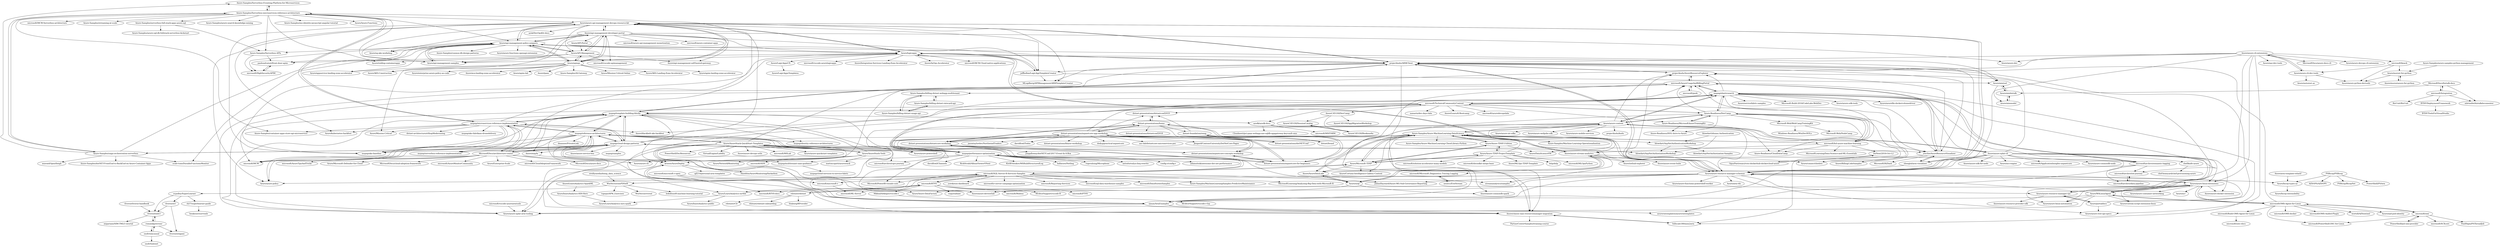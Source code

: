 digraph G {
"Azure-Samples/Serverless-Eventing-Platform-for-Microservices" -> "Azure-Samples/Serverless-microservices-reference-architecture"
"dotnet-presentations/aspnetcore-app-workshop" -> "dotnet-presentations/dotnetcore-workshop"
"dotnet-presentations/aspnetcore-app-workshop" -> "dotnet-presentations/aspnetcore-concepts-workshop"
"dotnet-presentations/aspnetcore-app-workshop" -> "dotnet-presentations/aspnetcore-for-beginners"
"dotnet-presentations/aspnetcore-app-workshop" -> "dotnet-presentations/home"
"dotnet-presentations/aspnetcore-app-workshop" -> "dotnet-presentations/blazor-workshop" ["e"=1]
"dotnet-presentations/aspnetcore-app-workshop" -> "blowdart/AspNetAuthorizationWorkshop" ["e"=1]
"dotnet-presentations/aspnetcore-app-workshop" -> "dotnet-presentations/dotNETConf" ["e"=1]
"dotnet-presentations/aspnetcore-app-workshop" -> "dodyg/practical-aspnetcore" ["e"=1]
"dotnet-presentations/aspnetcore-app-workshop" -> "asc-lab/dotnetcore-microservices-poc" ["e"=1]
"dotnet-presentations/aspnetcore-app-workshop" -> "dotnet-presentations/dotnetconf2019"
"dotnet-presentations/aspnetcore-app-workshop" -> "jbogard/ContosoUniversityDotNetCore-Pages" ["e"=1]
"dotnet-presentations/aspnetcore-app-workshop" -> "blowdart/AspNetAuthenticationWorkshop"
"dotnet-presentations/aspnetcore-app-workshop" -> "jasontaylordev/NorthwindTraders" ["e"=1]
"dotnet-presentations/aspnetcore-app-workshop" -> "microsoft/TechnicalCommunityContent"
"dotnet-presentations/aspnetcore-app-workshop" -> "davidfowl/Todos" ["e"=1]
"Azure/api-management-developer-portal" -> "Azure/azure-api-management-devops-resource-kit"
"Azure/api-management-developer-portal" -> "Azure/api-management-policy-snippets"
"Azure/api-management-developer-portal" -> "Azure/API-Management"
"Azure/api-management-developer-portal" -> "Azure/apiops"
"Azure/api-management-developer-portal" -> "Azure/api-management-samples"
"Azure/api-management-developer-portal" -> "Azure/API-Portal"
"Azure/api-management-developer-portal" -> "Azure/azure-dev" ["e"=1]
"Azure/api-management-developer-portal" -> "Azure/logicapps"
"Azure/api-management-developer-portal" -> "microsoft/azure-api-management-monetization"
"Azure/api-management-developer-portal" -> "microsoft/vscode-apimanagement"
"Azure/api-management-developer-portal" -> "microsoft/azure-container-apps" ["e"=1]
"Azure/api-management-developer-portal" -> "microsoft/HighSecurityAPIM"
"Azure/api-management-developer-portal" -> "projectkudu/ARMClient"
"Azure/api-management-developer-portal" -> "Azure/AKS-Construction" ["e"=1]
"Azure/api-management-developer-portal" -> "Azure/api-management-self-hosted-gateway"
"Azure-Samples/Serverless-microservices-reference-architecture" -> "Azure-Samples/Serverless-Eventing-Platform-for-Microservices"
"Azure-Samples/Serverless-microservices-reference-architecture" -> "Azure-Samples/saga-orchestration-serverless"
"Azure-Samples/Serverless-microservices-reference-architecture" -> "mspnp/microservices-reference-implementation"
"Azure-Samples/Serverless-microservices-reference-architecture" -> "Azure/azure-api-management-devops-resource-kit"
"Azure-Samples/Serverless-microservices-reference-architecture" -> "microsoft/MCW-Serverless-architecture" ["e"=1]
"Azure-Samples/Serverless-microservices-reference-architecture" -> "Azure-Samples/streaming-at-scale" ["e"=1]
"Azure-Samples/Serverless-microservices-reference-architecture" -> "Azure-Samples/container-apps-store-api-microservice" ["e"=1]
"Azure-Samples/Serverless-microservices-reference-architecture" -> "Azure/api-management-policy-snippets"
"Azure-Samples/Serverless-microservices-reference-architecture" -> "Azure-Samples/azure-search-knowledge-mining" ["e"=1]
"Azure-Samples/Serverless-microservices-reference-architecture" -> "Azure-Samples/Serverless-APIs"
"Azure-Samples/Serverless-microservices-reference-architecture" -> "Azure-Samples/serverless-full-stack-apps-azure-sql"
"Azure-Samples/Serverless-microservices-reference-architecture" -> "Azure-Samples/ms-identity-javascript-angular-tutorial"
"Azure-Samples/Serverless-microservices-reference-architecture" -> "Azure/Azure-Functions" ["e"=1]
"Azure-Samples/Serverless-microservices-reference-architecture" -> "Azure/api-management-samples"
"Azure-Samples/Serverless-microservices-reference-architecture" -> "Azure/reddog-containerapps" ["e"=1]
"mspnp/microservices-reference-implementation" -> "mspnp/reference-architectures"
"mspnp/microservices-reference-implementation" -> "mspnp/cloud-design-patterns"
"mspnp/microservices-reference-implementation" -> "mspnp/aks-fabrikam-dronedelivery" ["e"=1]
"mspnp/microservices-reference-implementation" -> "mspnp/aks-baseline" ["e"=1]
"mspnp/microservices-reference-implementation" -> "mspnp/template-building-blocks"
"mspnp/microservices-reference-implementation" -> "Azure-Samples/Serverless-microservices-reference-architecture"
"mspnp/microservices-reference-implementation" -> "MicrosoftDocs/architecture-center"
"mspnp/microservices-reference-implementation" -> "microsoft/MCW" ["e"=1]
"mspnp/microservices-reference-implementation" -> "mspnp/serverless-reference-implementation"
"mspnp/microservices-reference-implementation" -> "Azure/blackbelt-aks-hackfest" ["e"=1]
"mspnp/microservices-reference-implementation" -> "Azure/azure-api-management-devops-resource-kit"
"mspnp/microservices-reference-implementation" -> "Azure/Mission-Critical" ["e"=1]
"mspnp/microservices-reference-implementation" -> "Azure-Samples/container-apps-store-api-microservice" ["e"=1]
"mspnp/microservices-reference-implementation" -> "Azure/kubernetes-hackfest" ["e"=1]
"mspnp/microservices-reference-implementation" -> "dotnet-architecture/eShopModernizing" ["e"=1]
"dotnet-presentations/aspnetcore-for-beginners" -> "dotnet-presentations/aspnetcore-concepts-workshop"
"dotnet-presentations/aspnetcore-for-beginners" -> "dotnet-presentations/dotnetcore-workshop"
"dotnet-presentations/aspnetcore-for-beginners" -> "dotnet-presentations/aspnetcore-app-workshop"
"dotnet-presentations/aspnetcore-for-beginners" -> "dotnet-presentations/home"
"ecpolley/SuperLearner" -> "ck37/superlearner-guide"
"ecpolley/SuperLearner" -> "tlverse/sl3"
"ecpolley/SuperLearner" -> "tlverse/tmle3"
"Azure/azure-cli-extensions" -> "Azure/azure-cli-dev-tools"
"Azure/azure-cli-extensions" -> "Azure/azure-cli" ["e"=1]
"Azure/azure-cli-extensions" -> "Azure/azure-resource-manager-rpc"
"Azure/azure-cli-extensions" -> "Azure/aaz-dev-tools"
"Azure/azure-cli-extensions" -> "Azure/azure-resource-manager-schemas"
"Azure/azure-cli-extensions" -> "MicrosoftDocs/azure-docs-cli" ["e"=1]
"Azure/azure-cli-extensions" -> "Azure/azure-devops-cli-extension" ["e"=1]
"Azure/azure-cli-extensions" -> "microsoft/knack"
"Azure/azure-cli-extensions" -> "Azure/azure-rest-api-specs" ["e"=1]
"Azure/azure-cli-extensions" -> "Azure/azure-linux-extensions"
"Azure/azure-cli-extensions" -> "projectkudu/ARMClient"
"Azure/azure-cli-extensions" -> "Azure/azure-dev" ["e"=1]
"oreillymedia/doing_data_science" -> "WinVector/zmPDSwR"
"blowdart/AspNetAuthenticationWorkshop" -> "blowdart/AspNetAuthorizationWorkshop" ["e"=1]
"blowdart/AspNetAuthenticationWorkshop" -> "blowdart/AspNetAuthorization-Samples"
"microsoft/HighSecurityAPIM" -> "paolosalvatori/front-door-apim"
"dotnet-presentations/dotnetconf2019" -> "dotnet-presentations/home"
"Azure/azure-api-management-devops-resource-kit" -> "Azure/apiops"
"Azure/azure-api-management-devops-resource-kit" -> "Azure/api-management-policy-snippets"
"Azure/azure-api-management-devops-resource-kit" -> "Azure/api-management-developer-portal"
"Azure/azure-api-management-devops-resource-kit" -> "Azure/logicapps"
"Azure/azure-api-management-devops-resource-kit" -> "mspnp/aks-baseline" ["e"=1]
"Azure/azure-api-management-devops-resource-kit" -> "Azure/api-management-samples"
"Azure/azure-api-management-devops-resource-kit" -> "Azure/azure-resource-manager-schemas"
"Azure/azure-api-management-devops-resource-kit" -> "Azure/API-Management"
"Azure/azure-api-management-devops-resource-kit" -> "azsk/DevOpsKit-docs" ["e"=1]
"Azure/azure-api-management-devops-resource-kit" -> "Azure/sg-aks-workshop" ["e"=1]
"Azure/azure-api-management-devops-resource-kit" -> "projectkudu/ARMClient"
"Azure/azure-api-management-devops-resource-kit" -> "MLogdberg/APIManagementARMTemplateCreator"
"Azure/azure-api-management-devops-resource-kit" -> "jeffhollan/LogicAppTemplateCreator"
"Azure/azure-api-management-devops-resource-kit" -> "Azure/kubernetes-hackfest" ["e"=1]
"Azure/azure-api-management-devops-resource-kit" -> "Azure/azure-policy" ["e"=1]
"dotnet-presentations/home" -> "dotnet-presentations/dotnetcore-workshop"
"dotnet-presentations/home" -> "dotnet-presentations/aspnetcore-concepts-workshop"
"dotnet-presentations/home" -> "dotnet-presentations/aspnetcore-app-workshop"
"dotnet-presentations/home" -> "dotnet-presentations/dotnetconf2019"
"dotnet-presentations/home" -> "dotnet-presentations/dotnetconf2018"
"dotnet-presentations/home" -> "dotnet-presentations/aspnetcore-for-beginners"
"dotnet-presentations/home" -> "dotnet-foundation/swag"
"Azure/azure-cli-dev-tools" -> "Azure/azure-python-devtools"
"Azure/azure-cli-dev-tools" -> "Azure/autorest.az"
"Azure/azure-cli-dev-tools" -> "Azure/azure-cli-extensions"
"Azure/azure-linux-extensions" -> "Azure/WALinuxAgent"
"Azure/azure-linux-extensions" -> "Azure/custom-script-extension-linux"
"Azure/azure-linux-extensions" -> "Azure/azure-resource-manager-schemas"
"Azure/azure-linux-extensions" -> "microsoft/OMS-Agent-for-Linux"
"Azure/azure-linux-extensions" -> "Azure/azure-container-networking" ["e"=1]
"Azure/azure-linux-extensions" -> "Azure/azure-linux-automation"
"Azure/azure-linux-extensions" -> "Azure/acr" ["e"=1]
"Azure/azure-linux-extensions" -> "Azure/azure-resource-manager-rpc"
"Azure/azure-linux-extensions" -> "Azure/azure-docker-extension"
"Azure/azure-linux-extensions" -> "Azure/azure-devtestlab" ["e"=1]
"MikhailArkhipov/vscode-r" -> "REditorSupport/vscode-r-lsp"
"microsoft/vscode-azurearmtools" -> "Azure/azure-xplat-arm-tooling"
"tlverse/tmle3" -> "migariane/SIM-TMLE-tutorial"
"tlverse/tmle3" -> "romainkp/stremr"
"dotnet-presentations/dotnetcore-workshop" -> "dotnet-presentations/aspnetcore-concepts-workshop"
"dotnet-presentations/dotnetcore-workshop" -> "dotnet-presentations/home"
"dotnet-presentations/dotnetcore-workshop" -> "dotnet-presentations/aspnetcore-app-workshop"
"dotnet-presentations/dotnetcore-workshop" -> "dotnet-presentations/aspnetcore-for-beginners"
"dotnet-presentations/dotnetcore-workshop" -> "jongalloway/dotNETConf-2017-Event-In-A-Box"
"tlverse/tlverse-handbook" -> "tlverse/tmle3"
"dotnet-presentations/aspnetcore-concepts-workshop" -> "dotnet-presentations/dotnetcore-workshop"
"dotnet-presentations/aspnetcore-concepts-workshop" -> "dotnet-presentations/aspnetcore-for-beginners"
"Azure-Readiness/DevCamp" -> "Azure-Readiness/MicrosoftAzureTrainingKit"
"Azure-Readiness/DevCamp" -> "microsoft/TechnicalCommunityContent"
"Azure-Readiness/DevCamp" -> "Azure-Readiness/CloudDataCamp"
"Azure-Readiness/DevCamp" -> "Azure-Readiness/HOL-Intro-to-Azure"
"Azure-Readiness/DevCamp" -> "mspnp/elasticsearch"
"Azure-Readiness/DevCamp" -> "Azure/azure-content"
"Azure-Readiness/DevCamp" -> "ytechie/AzureResourceVisualizer"
"Azure-Readiness/DevCamp" -> "Microsoft-Web/WebCampTrainingKit"
"Azure-Readiness/DevCamp" -> "microsoft/hol-azure-machine-learning"
"Azure-Readiness/DevCamp" -> "Azure/classic-iaas-resourcemanager-migration"
"Azure-Readiness/DevCamp" -> "microsoft/AzureUsageAndBillingPortal"
"Azure-Readiness/DevCamp" -> "Azure/connectthedots" ["e"=1]
"mspnp/performance-optimization" -> "mspnp/elasticsearch"
"mspnp/performance-optimization" -> "microsoftarchive/semantic-logging"
"mspnp/performance-optimization" -> "mspnp/cloud-design-patterns"
"mspnp/performance-optimization" -> "mspnp/reference-architectures"
"mspnp/performance-optimization" -> "mspnp/template-building-blocks"
"mspnp/performance-optimization" -> "hallatore/Netling" ["e"=1]
"mspnp/performance-optimization" -> "rogeralsing/Microphone" ["e"=1]
"mspnp/performance-optimization" -> "mspnp/multitenant-saas-guidance"
"mspnp/performance-optimization" -> "antiufo/roslyn-linq-rewrite" ["e"=1]
"mspnp/performance-optimization" -> "microsoftarchive/cqrs-journey" ["e"=1]
"mspnp/performance-optimization" -> "config-r/config-r" ["e"=1]
"mspnp/performance-optimization" -> "adamsitnik/awesome-dot-net-performance" ["e"=1]
"mspnp/performance-optimization" -> "davidfowl/Channels" ["e"=1]
"mspnp/performance-optimization" -> "RickStrahl/AlbumViewerVNext" ["e"=1]
"mspnp/performance-optimization" -> "KirillOsenkov/MSBuildStructuredLog" ["e"=1]
"Azure/API-Management" -> "microsoft/vscode-apimanagement"
"Azure/API-Management" -> "Azure/api-management-policy-snippets"
"Azure/API-Management" -> "paolosalvatori/front-door-apim"
"Azure/API-Management" -> "Azure/api-management-self-hosted-gateway"
"Azure/API-Management" -> "Azure/api-management-developer-portal"
"Azure/API-Management" -> "Azure/apiops"
"Azure/API-Management" -> "Azure/api-management-samples"
"Azure-Samples/Azure-MachineLearning-DataScience" -> "Azure/Azure-TDSP-Utilities"
"Azure-Samples/Azure-MachineLearning-DataScience" -> "Azure-Samples/Azure-MachineLearning-ClientLibrary-Python"
"Azure-Samples/Azure-MachineLearning-DataScience" -> "Azure/AzureDataLake"
"Azure-Samples/Azure-MachineLearning-DataScience" -> "Azure/Microsoft-TDSP"
"Azure-Samples/Azure-MachineLearning-DataScience" -> "Azure/azure-stream-analytics"
"Azure-Samples/Azure-MachineLearning-DataScience" -> "microsoft/hol-azure-machine-learning"
"Azure-Samples/Azure-MachineLearning-DataScience" -> "Azure/LearnAnalytics-mr4ds"
"Azure-Samples/Azure-MachineLearning-DataScience" -> "Azure/Cortana-Intelligence-Gallery-Content"
"Azure-Samples/Azure-MachineLearning-DataScience" -> "microsoft/SQL-Server-R-Services-Samples"
"Azure-Samples/Azure-MachineLearning-DataScience" -> "Azure-Samples/Machine-Learning-Operationalization" ["e"=1]
"Azure-Samples/Azure-MachineLearning-DataScience" -> "Azure/DataScienceVM"
"Azure-Samples/Azure-MachineLearning-DataScience" -> "Azure/usql"
"Azure-Samples/Azure-MachineLearning-DataScience" -> "Azure/Azure-DataFactory" ["e"=1]
"Azure-Samples/Azure-MachineLearning-DataScience" -> "Azure/azure-content"
"Azure-Samples/Azure-MachineLearning-DataScience" -> "Azure/azure-cosmosdb-spark" ["e"=1]
"Azure-Samples/Serverless-APIs" -> "microsoft/HighSecurityAPIM"
"Azure-Samples/Serverless-APIs" -> "paolosalvatori/front-door-apim"
"projectkudu/ARMClient" -> "projectkudu/AzureResourceExplorer"
"projectkudu/ARMClient" -> "Azure/azure-resource-manager-schemas"
"projectkudu/ARMClient" -> "mspnp/template-building-blocks"
"projectkudu/ARMClient" -> "MLogdberg/APIManagementARMTemplateCreator"
"projectkudu/ARMClient" -> "jeffhollan/LogicAppTemplateCreator"
"projectkudu/ARMClient" -> "Azure/logicapps"
"projectkudu/ARMClient" -> "Azure/azure-xplat-arm-tooling"
"projectkudu/ARMClient" -> "Azure/azure-api-management-devops-resource-kit"
"projectkudu/ARMClient" -> "Azure/azure-resource-manager-rpc"
"projectkudu/ARMClient" -> "ytechie/AzureResourceVisualizer"
"projectkudu/ARMClient" -> "Azure/classic-iaas-resourcemanager-migration"
"rdotnet/rdotnet" -> "rdotnet/rdotnet-onboarding"
"rdotnet/rdotnet" -> "fslaborg/RProvider" ["e"=1]
"rdotnet/rdotnet" -> "rdotnet/rClr"
"rdotnet/rdotnet" -> "microsoft/RTVS"
"paolosalvatori/front-door-apim" -> "microsoft/HighSecurityAPIM"
"Azure/api-management-samples" -> "Azure/api-management-policy-snippets"
"microsoftarchive/semantic-logging" -> "microsoft/Microsoft.Diagnostics.Tracing.Logging"
"microsoftarchive/semantic-logging" -> "mspnp/elasticsearch"
"microsoftarchive/semantic-logging" -> "microsoftarchive/data-pipeline"
"microsoftarchive/semantic-logging" -> "microsoftarchive/iot-journey"
"microsoftarchive/semantic-logging" -> "mspnp/performance-optimization"
"BTDF/DeploymentFramework" -> "BTDF/ToolsForVisualStudio"
"Azure-Samples/azure-samples-python-management" -> "Azure/msrest-for-python"
"Azure/bicep-types-az" -> "Azure/bicep-extensibility"
"dotnet/brand" -> "dotnet-foundation/swag"
"Azure-Samples/saga-orchestration-serverless" -> "Azure-Samples/Serverless-microservices-reference-architecture"
"Azure-Samples/saga-orchestration-serverless" -> "mizrael/OpenSleigh" ["e"=1]
"Azure-Samples/saga-orchestration-serverless" -> "Azure-Samples/Serverless-Eventing-Platform-for-Microservices"
"Azure-Samples/saga-orchestration-serverless" -> "scale-tone/DurableFunctionsMonitor" ["e"=1]
"Azure-Samples/saga-orchestration-serverless" -> "Azure/api-management-policy-snippets"
"Azure-Samples/saga-orchestration-serverless" -> "Azure-Samples/dotNET-FrontEnd-to-BackEnd-on-Azure-Container-Apps" ["e"=1]
"Azure-Samples/saga-orchestration-serverless" -> "mspnp/cloud-design-patterns"
"Azure-Readiness/MicrosoftAzureTrainingKit" -> "Azure-Readiness/DevCamp"
"Azure-Readiness/MicrosoftAzureTrainingKit" -> "Azure-Readiness/CloudDataCamp"
"Azure-Readiness/MicrosoftAzureTrainingKit" -> "Azure-Readiness/HOL-Intro-to-Azure"
"Azure/aimtool" -> "Azure/aimbiztalk"
"Azure/aimtool" -> "Azure/aimmodel"
"neuecc/EtwStream" -> "microsoft/Microsoft.Diagnostics.Tracing.Logging"
"Azure/aimmodel" -> "Azure/aimbiztalk"
"microsoftarchive/data-pipeline" -> "microsoftarchive/iot-journey"
"Azure/aimbiztalk" -> "Azure/aimmodel"
"Azure/aimbiztalk" -> "Azure/aimtool"
"Azure/arm-template-whatif" -> "Azure/bicep-types-az"
"Azure/LogicAppsUX" -> "Azure/LogicAppsTemplates"
"microsoft/RTVS" -> "MikhailArkhipov/vscode-r"
"microsoft/RTVS" -> "microsoft/RTVS-docs"
"microsoft/RTVS" -> "microsoft/SQL-Server-R-Services-Samples"
"microsoft/RTVS" -> "REditorSupport/vscode-R" ["e"=1]
"microsoft/RTVS" -> "microsoft/PTVS" ["e"=1]
"microsoft/RTVS" -> "rdotnet/rdotnet"
"microsoft/RTVS" -> "Azure/LearnAnalytics-mr4ds"
"microsoft/RTVS" -> "vnijs/radiant" ["e"=1]
"microsoft/RTVS" -> "microsoft/Mobius" ["e"=1]
"Azure/azure-stream-analytics" -> "Azure-Samples/Azure-MachineLearning-DataScience"
"Azure/azure-stream-analytics" -> "Azure/azure-event-hubs" ["e"=1]
"Azure/azure-stream-analytics" -> "streamanalytics/samples"
"Azure/azure-stream-analytics" -> "Azure/usql"
"Azure/azure-stream-analytics" -> "Azure/AzureDataLake"
"Azure/azure-stream-analytics" -> "Azure/connectthedots" ["e"=1]
"Azure/azure-stream-analytics" -> "Azure/iothub-explorer" ["e"=1]
"Azure/azure-resource-manager-schemas" -> "Azure/arm-ttk" ["e"=1]
"Azure/azure-resource-manager-schemas" -> "projectkudu/ARMClient"
"Azure/azure-resource-manager-schemas" -> "Azure/azure-rest-api-specs" ["e"=1]
"Azure/azure-resource-manager-schemas" -> "Azure/azure-devtestlab" ["e"=1]
"Azure/azure-resource-manager-schemas" -> "Azure/azure-xplat-arm-tooling"
"Azure/azure-resource-manager-schemas" -> "rjmax/ArmExamples"
"Azure/azure-resource-manager-schemas" -> "Azure/azure-policy" ["e"=1]
"Azure/azure-resource-manager-schemas" -> "Azure/logicapps"
"Azure/azure-resource-manager-schemas" -> "Azure/azure-resource-manager-rpc"
"Azure/azure-resource-manager-schemas" -> "Azure/azure-api-management-devops-resource-kit"
"Azure/azure-resource-manager-schemas" -> "JulianHayward/Azure-MG-Sub-Governance-Reporting" ["e"=1]
"Azure/azure-resource-manager-schemas" -> "Azure/azure-functions-powershell-worker" ["e"=1]
"Azure/azure-resource-manager-schemas" -> "Azure/bicep-types-az"
"Azure/azure-resource-manager-schemas" -> "projectkudu/AzureResourceExplorer"
"Azure/azure-resource-manager-schemas" -> "Azure/azure-linux-extensions"
"Azure-Samples/serverless-full-stack-apps-azure-sql" -> "Azure-Samples/azure-sql-db-fullstack-serverless-kickstart"
"Azure-Samples/serverless-full-stack-apps-azure-sql" -> "Azure-Samples/Serverless-APIs"
"projectkudu/AzureResourceExplorer" -> "projectkudu/ARMClient"
"projectkudu/AzureResourceExplorer" -> "microsoft/AzureUsageAndBillingPortal"
"mspnp/elasticsearch" -> "mspnp/performance-optimization"
"mspnp/elasticsearch" -> "microsoftarchive/iot-journey"
"mspnp/elasticsearch" -> "microsoftarchive/semantic-logging"
"mspnp/elasticsearch" -> "microsoft/AzureUsageAndBillingPortal"
"mspnp/elasticsearch" -> "Azure-Readiness/DevCamp"
"mspnp/elasticsearch" -> "Azure/servicefabric-samples"
"mspnp/elasticsearch" -> "Azure/azure-content"
"mspnp/elasticsearch" -> "ytechie/AzureResourceVisualizer"
"mspnp/elasticsearch" -> "microsoft/TechnicalCommunityContent"
"mspnp/elasticsearch" -> "Microsoft-Build-2016/CodeLabs-WebDev" ["e"=1]
"mspnp/elasticsearch" -> "Azure/connectthedots" ["e"=1]
"mspnp/elasticsearch" -> "Azure/azure-sdk-tools" ["e"=1]
"mspnp/elasticsearch" -> "azurermtemplates/azurermtemplates"
"mspnp/elasticsearch" -> "Azure/azurefile-dockervolumedriver" ["e"=1]
"mspnp/elasticsearch" -> "projectkudu/AzureResourceExplorer"
"fullscale180/asm2arm" -> "Azure/classic-iaas-resourcemanager-migration"
"dotnet-foundation/swag" -> "dotnet/brand"
"dotnet-foundation/swag" -> "dotnet-presentations/dotnetconf2019"
"dotnet-foundation/swag" -> "dotnet-presentations/dotNETConf" ["e"=1]
"PSBicep/PSBicep" -> "AZDOPS/AZDOPS"
"PSBicep/PSBicep" -> "PSBicep/BicepNet"
"PSBicep/PSBicep" -> "PowerShell/PSArm"
"PSBicep/PSBicep" -> "Azure/bicep-types-az"
"ytechie/AzureResourceVisualizer" -> "shenglol/arm-visualizer"
"ytechie/AzureResourceVisualizer" -> "microsoft/AzureUsageAndBillingPortal"
"ytechie/AzureResourceVisualizer" -> "Azure/BillingCodeSamples"
"ytechie/AzureResourceVisualizer" -> "MicrosoftDX/Dash"
"ytechie/AzureResourceVisualizer" -> "projectkudu/AzureResourceExplorer"
"Azure/AzureDataLake" -> "Azure/usql"
"Azure/AzureDataLake" -> "streamanalytics/samples"
"Azure/AzureDataLake" -> "Azure-Samples/Azure-MachineLearning-DataScience"
"microsoftarchive/iot-journey" -> "microsoftarchive/data-pipeline"
"rjmax/ArmExamples" -> "krnese/AzureDeploy"
"rjmax/ArmExamples" -> "Azure/azure-xplat-arm-tooling"
"rjmax/ArmExamples" -> "azurermtemplates/azurermtemplates"
"rjmax/ArmExamples" -> "Azure/classic-iaas-resourcemanager-migration"
"Microsoft-Web/WebCampTrainingKit" -> "Microsoft-Web/NodeCamp"
"Microsoft-Web/WebCampTrainingKit" -> "Windows-Readiness/WinDevHOLs" ["e"=1]
"osofr/simcausal" -> "romainkp/stremr"
"osofr/simcausal" -> "osofr/tmlenet"
"microsoft/Microsoft.Diagnostics.Tracing.Logging" -> "neuecc/EtwStream"
"Azure/API-Portal" -> "Azure/API-Management"
"Azure-Samples/billing-dotnet-webapp-multitenant" -> "Azure-Samples/billing-dotnet-ratecard-api"
"Azure-Samples/billing-dotnet-webapp-multitenant" -> "Azure-Samples/billing-dotnet-usage-api"
"Azure/azure-content" -> "mspnp/elasticsearch"
"Azure/azure-content" -> "Azure-Readiness/DevCamp"
"Azure/azure-content" -> "Azure/azure-resource-manager-schemas"
"Azure/azure-content" -> "projectkudu/kudu" ["e"=1]
"Azure/azure-content" -> "ytechie/AzureResourceVisualizer"
"Azure/azure-content" -> "Azure/azure-xplat-cli"
"Azure/azure-content" -> "Azure-Samples/Azure-MachineLearning-DataScience"
"Azure/azure-content" -> "Azure/azure-iot-sdks" ["e"=1]
"Azure/azure-content" -> "Azure/azure-webjobs-sdk" ["e"=1]
"Azure/azure-content" -> "Microsoft/PowerBI-visuals-core" ["e"=1]
"Azure/azure-content" -> "Azure/azure-powershell" ["e"=1]
"Azure/azure-content" -> "rjmax/ArmExamples"
"Azure/azure-content" -> "Azure/azure-stream-analytics"
"Azure/azure-content" -> "Azure/azure-mobile-services" ["e"=1]
"Azure/azure-content" -> "projectkudu/AzureResourceExplorer"
"Azure/AzureStack-QuickStart-Templates" -> "Azure/AzureStack-Tools"
"Azure/AzureStack-QuickStart-Templates" -> "mspnp/reference-architectures"
"Azure/AzureStack-QuickStart-Templates" -> "Azure/azure-devtestlab" ["e"=1]
"Azure/AzureStack-QuickStart-Templates" -> "PowerShell/DscResources" ["e"=1]
"Azure/AzureStack-QuickStart-Templates" -> "Azure/azure-resource-manager-schemas"
"Azure/AzureStack-QuickStart-Templates" -> "Azure/classic-iaas-resourcemanager-migration"
"Azure/AzureStack-QuickStart-Templates" -> "ytechie/AzureResourceVisualizer"
"Azure/AzureStack-QuickStart-Templates" -> "VirtualEngine/Lability" ["e"=1]
"Azure/AzureStack-QuickStart-Templates" -> "microsoft/AzureUsageAndBillingPortal"
"Azure/AzureStack-QuickStart-Templates" -> "Azure/azure-powershell" ["e"=1]
"Azure/AzureStack-QuickStart-Templates" -> "Azure/azure-devops-utils" ["e"=1]
"Azure/AzureStack-QuickStart-Templates" -> "rjmax/ArmExamples"
"Azure/AzureStack-QuickStart-Templates" -> "microsoft/MSLab" ["e"=1]
"Azure/AzureStack-QuickStart-Templates" -> "Azure/azure-quickstart-templates" ["e"=1]
"Azure/AzureStack-QuickStart-Templates" -> "Azure/NetworkMonitoring"
"mspnp/multitenant-saas-guidance" -> "mspnp/cloud-services-to-service-fabric"
"Azure/apiops" -> "Azure/azure-api-management-devops-resource-kit"
"Azure/apiops" -> "Azure/apim-landing-zone-accelerator" ["e"=1]
"Azure/apiops" -> "Azure/api-management-policy-snippets"
"Azure/apiops" -> "Azure/API-Management"
"Azure/apiops" -> "Azure/appservice-landing-zone-accelerator" ["e"=1]
"Azure/apiops" -> "Azure/enterprise-azure-policy-as-code" ["e"=1]
"Azure/apiops" -> "Azure/api-management-developer-portal"
"Azure/apiops" -> "Azure/aca-landing-zone-accelerator" ["e"=1]
"Azure/apiops" -> "Azure/apim-lab"
"Azure/apiops" -> "Azure/AKS-Construction" ["e"=1]
"Azure/apiops" -> "Azure/ipam" ["e"=1]
"Azure/apiops" -> "Azure-Samples/AI-Gateway" ["e"=1]
"Azure/apiops" -> "Azure/Mission-Critical" ["e"=1]
"Azure/apiops" -> "Azure/Mission-Critical-Online" ["e"=1]
"Azure/apiops" -> "Azure/AKS-Landing-Zone-Accelerator" ["e"=1]
"microsoft/omi" -> "PowerShell/psl-omi-provider"
"microsoft/omi" -> "microsoft/SCXcore"
"microsoft/omi" -> "microsoft/PowerShell-DSC-for-Linux" ["e"=1]
"microsoft/omi" -> "PaulHigin/PSThreadJob" ["e"=1]
"microsoft/omi" -> "microsoft/OMS-Agent-for-Linux"
"microsoft/OMS-Agent-for-Linux" -> "microsoft/Build-OMS-Agent-for-Linux"
"microsoft/OMS-Agent-for-Linux" -> "Azure/azure-linux-extensions"
"microsoft/OMS-Agent-for-Linux" -> "microsoft/OMS-docker" ["e"=1]
"microsoft/OMS-Agent-for-Linux" -> "microsoft/omi"
"microsoft/OMS-Agent-for-Linux" -> "Azure/WALinuxAgent"
"microsoft/OMS-Agent-for-Linux" -> "microsoft/OMS-Auditd-Plugin"
"microsoft/OMS-Agent-for-Linux" -> "microsoft/PowerShell-DSC-for-Linux" ["e"=1]
"microsoft/OMS-Agent-for-Linux" -> "projectkudu/ARMClient"
"microsoft/OMS-Agent-for-Linux" -> "wortell/AZSentinel" ["e"=1]
"microsoft/OMS-Agent-for-Linux" -> "Azure/aad-pod-identity" ["e"=1]
"PowerShell/psl-omi-provider" -> "microsoft/omi"
"krnese/AzureDeploy" -> "rkuehfus/AzureMonitoringHackathon" ["e"=1]
"krnese/AzureDeploy" -> "rjmax/ArmExamples"
"krnese/AzureDeploy" -> "ajf214/personal-arm-templates" ["e"=1]
"Azure/WALinuxAgent" -> "Azure/azure-linux-extensions"
"Azure/WALinuxAgent" -> "microsoft/OMS-Agent-for-Linux"
"Azure/WALinuxAgent" -> "Azure/custom-script-extension-linux"
"Azure/WALinuxAgent" -> "rjmax/ArmExamples"
"Azure/WALinuxAgent" -> "Azure/azure-resource-manager-schemas"
"Azure/WALinuxAgent" -> "Azure/azure-xplat-arm-tooling"
"Azure/WALinuxAgent" -> "Azure/azure-linux-automation"
"Azure/usql" -> "Azure/AzureDataLake"
"Azure/usql" -> "Azure/azure-stream-analytics"
"Azure/usql" -> "Azure/Azure-DataFactory" ["e"=1]
"Azure/usql" -> "Azure/azure-cosmosdb-spark" ["e"=1]
"Azure-Samples/billing-dotnet-ratecard-api" -> "Azure-Samples/billing-dotnet-webapp-multitenant"
"Azure-Samples/billing-dotnet-ratecard-api" -> "Azure-Samples/billing-dotnet-usage-api"
"chef/knife-azure" -> "chef-boneyard/chef-provisioning-azure"
"OguzPastirmaci/vsts-dockerhub-dockercloud-azure" -> "DxNext/2016-Oct-L2"
"microsoft/Build-OMS-Agent-for-Linux" -> "microsoft/ostc-docs"
"Azure-Samples/billing-dotnet-usage-api" -> "Azure-Samples/billing-dotnet-ratecard-api"
"Azure-Samples/billing-dotnet-usage-api" -> "Azure-Samples/billing-dotnet-webapp-multitenant"
"blowdart/idunno.Authentication" -> "blowdart/AspNetAuthorizationWorkshop" ["e"=1]
"blowdart/idunno.Authentication" -> "blowdart/AspNetAuthenticationWorkshop"
"mspnp/cloud-design-patterns" -> "mspnp/reference-architectures"
"mspnp/cloud-design-patterns" -> "mspnp/microservices-reference-implementation"
"mspnp/cloud-design-patterns" -> "mspnp/template-building-blocks"
"mspnp/cloud-design-patterns" -> "mspnp/performance-optimization"
"mspnp/cloud-design-patterns" -> "mspnp/serverless-reference-implementation"
"mspnp/cloud-design-patterns" -> "mspnp/aks-baseline" ["e"=1]
"mspnp/cloud-design-patterns" -> "Azure/azure-service-bus" ["e"=1]
"mspnp/cloud-design-patterns" -> "MicrosoftDocs/architecture-center"
"mspnp/cloud-design-patterns" -> "mspnp/elasticsearch"
"mspnp/cloud-design-patterns" -> "mspnp/multitenant-saas-guidance"
"mspnp/cloud-design-patterns" -> "Azure-Samples/saga-orchestration-serverless"
"mspnp/cloud-design-patterns" -> "microsoftarchive/cqrs-journey" ["e"=1]
"mspnp/cloud-design-patterns" -> "mspnp/samples"
"mspnp/cloud-design-patterns" -> "Azure-Samples/Serverless-microservices-reference-architecture"
"mspnp/cloud-design-patterns" -> "Azure/migAz"
"microsoft/hol-azure-machine-learning" -> "DxNext/2016-Oct-L2"
"microsoft/hol-azure-machine-learning" -> "Azure-Samples/Azure-MachineLearning-DataScience"
"microsoft/hol-azure-machine-learning" -> "Azure-Readiness/CloudDataCamp"
"microsoft/hol-azure-machine-learning" -> "microsoft/AzureUsageAndBillingPortal"
"microsoft/hol-azure-machine-learning" -> "MicrosoftLearning/Data-Science-and-ML-Essentials" ["e"=1]
"microsoft/hol-azure-machine-learning" -> "Azure-Readiness/DevCamp"
"microsoft/hol-azure-machine-learning" -> "Azure/azure-stream-analytics"
"microsoft/SQL-Server-R-Services-Samples" -> "microsoft/r-server-campaign-optimization"
"microsoft/SQL-Server-R-Services-Samples" -> "microsoft/microsoft-r"
"microsoft/SQL-Server-R-Services-Samples" -> "Azure-Samples/Azure-MachineLearning-DataScience"
"microsoft/SQL-Server-R-Services-Samples" -> "microsoft/Reporting-Services" ["e"=1]
"microsoft/SQL-Server-R-Services-Samples" -> "microsoft/sql-data-warehouse-samples"
"microsoft/SQL-Server-R-Services-Samples" -> "Azure/LearnAnalytics-mr4ds"
"microsoft/SQL-Server-R-Services-Samples" -> "microsoft/DataStoriesSamples"
"microsoft/SQL-Server-R-Services-Samples" -> "Azure-Samples/MachineLearningSamples-PredictiveMaintenance" ["e"=1]
"microsoft/SQL-Server-R-Services-Samples" -> "MicrosoftLearning/Analyzing-Big-Data-with-Microsoft-R" ["e"=1]
"microsoft/SQL-Server-R-Services-Samples" -> "Azure/Microsoft-TDSP"
"microsoft/SQL-Server-R-Services-Samples" -> "microsoft/ML-Server"
"microsoft/SQL-Server-R-Services-Samples" -> "microsoft/RTVS"
"microsoft/SQL-Server-R-Services-Samples" -> "WinVector/zmPDSwR"
"microsoft/SQL-Server-R-Services-Samples" -> "yorek/ssis-dashboard" ["e"=1]
"microsoft/SQL-Server-R-Services-Samples" -> "Microsoft/PowerBI-visuals-core" ["e"=1]
"microsoft/AzureUsageAndBillingPortal" -> "microsoft/peek"
"microsoft/AzureUsageAndBillingPortal" -> "ytechie/AzureResourceVisualizer"
"microsoft/AzureUsageAndBillingPortal" -> "Azure/classic-iaas-resourcemanager-migration"
"microsoft/AzureUsageAndBillingPortal" -> "mspnp/elasticsearch"
"microsoft/AzureUsageAndBillingPortal" -> "fullscale180/asm2arm"
"microsoft/AzureUsageAndBillingPortal" -> "projectkudu/AzureResourceExplorer"
"microsoft/AzureUsageAndBillingPortal" -> "Azure-Samples/billing-dotnet-webapp-multitenant"
"microsoft/AzureUsageAndBillingPortal" -> "Azure/azure-xplat-arm-tooling"
"jeffhollan/LogicAppTemplateCreator" -> "Azure/logicapps"
"jeffhollan/LogicAppTemplateCreator" -> "MLogdberg/APIManagementARMTemplateCreator"
"jeffhollan/LogicAppTemplateCreator" -> "Azure/aimtool"
"romainkp/stremr" -> "osofr/simcausal"
"romainkp/stremr" -> "tlverse/tmle3"
"romainkp/stremr" -> "tlverse/origami"
"Azure/classic-iaas-resourcemanager-migration" -> "fullscale180/asm2arm"
"Azure/classic-iaas-resourcemanager-migration" -> "PartnerCenterSamples/training-course"
"microsoft/TechnicalCommunityContent" -> "Azure-Readiness/DevCamp"
"microsoft/TechnicalCommunityContent" -> "mspnp/elasticsearch"
"microsoft/TechnicalCommunityContent" -> "microsoft/MCW" ["e"=1]
"microsoft/TechnicalCommunityContent" -> "mspnp/template-building-blocks"
"microsoft/TechnicalCommunityContent" -> "microsoft/AzureUsageAndBillingPortal"
"microsoft/TechnicalCommunityContent" -> "AzureCAT-GSI/DevCamp"
"microsoft/TechnicalCommunityContent" -> "krnese/AzureDeploy"
"microsoft/TechnicalCommunityContent" -> "Azure-Readiness/MicrosoftAzureTrainingKit"
"microsoft/TechnicalCommunityContent" -> "dotnet-presentations/dotnetconf2019"
"microsoft/TechnicalCommunityContent" -> "xamarin/dev-days-labs" ["e"=1]
"microsoft/TechnicalCommunityContent" -> "microsoft/hol-azure-machine-learning"
"microsoft/TechnicalCommunityContent" -> "Azure/LearnAI-Bootcamp" ["e"=1]
"microsoft/TechnicalCommunityContent" -> "azsdk/azsdk-docs"
"microsoft/TechnicalCommunityContent" -> "microsoft/azuredevopslabs" ["e"=1]
"microsoft/TechnicalCommunityContent" -> "Azure/blackbelt-aks-hackfest" ["e"=1]
"mspnp/reference-architectures" -> "mspnp/template-building-blocks"
"mspnp/reference-architectures" -> "mspnp/microservices-reference-implementation"
"mspnp/reference-architectures" -> "mspnp/cloud-design-patterns"
"mspnp/reference-architectures" -> "MicrosoftDocs/architecture-center"
"mspnp/reference-architectures" -> "mspnp/aks-baseline" ["e"=1]
"mspnp/reference-architectures" -> "dmauser/PrivateLink" ["e"=1]
"mspnp/reference-architectures" -> "mspnp/serverless-reference-implementation"
"mspnp/reference-architectures" -> "Azure/AzureStack-QuickStart-Templates"
"mspnp/reference-architectures" -> "Azure/azure-policy" ["e"=1]
"mspnp/reference-architectures" -> "Azure/azure-devtestlab" ["e"=1]
"mspnp/reference-architectures" -> "mspnp/identity-reference-architectures"
"mspnp/reference-architectures" -> "krnese/AzureDeploy"
"mspnp/reference-architectures" -> "JulianHayward/Azure-MG-Sub-Governance-Reporting" ["e"=1]
"mspnp/reference-architectures" -> "mspnp/performance-optimization"
"mspnp/reference-architectures" -> "microsoft/MCW" ["e"=1]
"Azure/Azure-TDSP-ProjectTemplate" -> "Azure/Azure-TDSP-Utilities"
"Azure/Azure-TDSP-ProjectTemplate" -> "Azure/Microsoft-TDSP"
"Azure/Azure-TDSP-ProjectTemplate" -> "Azure/MLOps-TDSP-Template"
"Azure/Azure-TDSP-ProjectTemplate" -> "dslp/dslp" ["e"=1]
"Azure/Azure-TDSP-ProjectTemplate" -> "Azure-Samples/Azure-MachineLearning-DataScience"
"Azure/Azure-TDSP-ProjectTemplate" -> "microsoft/MLOpsPython" ["e"=1]
"Azure/Azure-TDSP-ProjectTemplate" -> "microsoft/solution-accelerator-many-models" ["e"=1]
"Azure/Azure-TDSP-ProjectTemplate" -> "microsoft/dstoolkit-mlops-base" ["e"=1]
"Azure/azure-xplat-cli" -> "Azure/azure-sdk-for-node" ["e"=1]
"Azure/azure-xplat-cli" -> "Azure/azure-content"
"Azure/azure-xplat-cli" -> "Azure/azure-linux-extensions"
"Azure/azure-xplat-cli" -> "Azure/acs-engine" ["e"=1]
"Azure/azure-xplat-cli" -> "Azure/azure-resource-manager-schemas"
"Azure/azure-xplat-cli" -> "mspnp/elasticsearch"
"Azure/azure-xplat-cli" -> "chef/knife-azure"
"Azure/azure-xplat-cli" -> "Azure/WALinuxAgent"
"Azure/azure-xplat-cli" -> "shenglol/arm-visualizer"
"Azure/azure-xplat-cli" -> "Azure/azure-linux-automation"
"Azure/azure-xplat-cli" -> "Azure/azure-docker-extension"
"Azure/azure-xplat-cli" -> "rjmax/ArmExamples"
"Azure/azure-xplat-cli" -> "projectkudu/AzureResourceExplorer"
"Azure/azure-xplat-cli" -> "microsoft/ApplicationInsights-aspnetcore" ["e"=1]
"Azure/azure-xplat-cli" -> "Azure/azure-cosmosdb-node" ["e"=1]
"mspnp/template-building-blocks" -> "mspnp/reference-architectures"
"mspnp/template-building-blocks" -> "azsdk/azsdk-docs"
"mspnp/template-building-blocks" -> "krnese/AzureDeploy"
"mspnp/template-building-blocks" -> "mspnp/identity-reference-architectures"
"mspnp/template-building-blocks" -> "projectkudu/ARMClient"
"mspnp/template-building-blocks" -> "microsoft/MCW" ["e"=1]
"mspnp/template-building-blocks" -> "Azure/migAz"
"mspnp/template-building-blocks" -> "Azure/classic-iaas-resourcemanager-migration"
"mspnp/template-building-blocks" -> "Azure/azure-xplat-arm-tooling"
"mspnp/template-building-blocks" -> "rjmax/ArmExamples"
"mspnp/template-building-blocks" -> "mspnp/cloud-design-patterns"
"mspnp/template-building-blocks" -> "mspnp/microservices-reference-implementation"
"Azure/AzureStack-Tools" -> "Azure/AzureStack-QuickStart-Templates"
"Azure/AzureStack-Tools" -> "mattmcspirit/azurestack" ["e"=1]
"Azure/AzureStack-Tools" -> "krnese/AzureDeploy"
"Azure/AzureStack-Tools" -> "Azure/NetworkMonitoring"
"Azure/AzureStack-Tools" -> "microsoft/SDN" ["e"=1]
"Azure/AzureStack-Tools" -> "Azure/azure-xplat-arm-tooling"
"Azure/AzureStack-Tools" -> "mspnp/template-building-blocks"
"Azure/azure-resource-manager-rpc" -> "Azure/azure-resource-provider-sdk"
"Azure/azure-resource-manager-rpc" -> "Azure/portaldocs"
"Azure/Azure-TDSP-Utilities" -> "Azure/Azure-TDSP-ProjectTemplate"
"Azure/Azure-TDSP-Utilities" -> "Azure/Microsoft-TDSP"
"Azure/Azure-TDSP-Utilities" -> "Azure-Samples/Azure-MachineLearning-DataScience"
"Azure/Azure-TDSP-Utilities" -> "Azure/DataScienceVM"
"shenglol/arm-visualizer" -> "ytechie/AzureResourceVisualizer"
"shenglol/arm-visualizer" -> "Azure/azure-resource-manager-schemas"
"shenglol/arm-visualizer" -> "projectkudu/ARMClient"
"Azure/LearnAnalytics-mr4ds" -> "Azure/LearnAnalytics-mrs-spark"
"Azure/LearnAnalytics-mr4ds" -> "Azure/learnAnalytics-public"
"AzureCAT-GSI/SessionCatalog" -> "AzureCAT-GSI/Bookmarks"
"Azure/Microsoft-TDSP" -> "Azure/Azure-TDSP-Utilities"
"Azure/Microsoft-TDSP" -> "Azure/Azure-TDSP-ProjectTemplate"
"Azure/Microsoft-TDSP" -> "Azure-Samples/Azure-MachineLearning-DataScience"
"Azure/Microsoft-TDSP" -> "Azure/AzureDataLake"
"Azure/Microsoft-TDSP" -> "microsoft/SQL-Server-R-Services-Samples"
"Azure/Microsoft-TDSP" -> "Azure/Cortana-Intelligence-Gallery-Content"
"AzureCAT-GSI/Bookmarks" -> "AzureCAT-GSI/SessionCatalog"
"microsoft/microsoft-r-open" -> "microsoft/RTVS-docs"
"microsoft/microsoft-r-open" -> "microsoft/microsoft-r"
"AzureCAT-GSI/DevCamp" -> "AzureCAT-GSI/Bookmarks"
"AzureCAT-GSI/DevCamp" -> "AzureCAT-GSI/AppMigrationWorkshop"
"AzureCAT-GSI/DevCamp" -> "AzureCAT-GSI/SessionCatalog"
"ck37/superlearner-guide" -> "benkeser/survtmle"
"Azure/msrestazure-for-python" -> "Azure/msrest-for-python"
"Azure/portaldocs" -> "Azure/azure-resource-manager-rpc"
"Azure/portaldocs" -> "projectkudu/ARMClient"
"Azure/portaldocs" -> "Azure/azure-resource-manager-schemas"
"Azure/portaldocs" -> "Azure/azure-rest-api-specs" ["e"=1]
"Azure/LearnAnalytics-SparkML" -> "Azure/learnAnalytics-HDI-Hero"
"Azure/msrest-for-python" -> "Azure/msrestazure-for-python"
"Azure/msrest-for-python" -> "Azure/azure-python-devtools"
"DxNext/2016-Oct-L2" -> "OguzPastirmaci/vsts-dockerhub-dockercloud-azure"
"microsoft/microsoft-r" -> "microsoft/ML-Server"
"Azure/migAz" -> "Azure/classic-iaas-resourcemanager-migration"
"microsoft/peek" -> "microsoft/AzureUsageAndBillingPortal"
"WinVector/zmPDSwR" -> "topepo/APM_Exercises" ["e"=1]
"WinVector/zmPDSwR" -> "WinVector/vtreat" ["e"=1]
"WinVector/zmPDSwR" -> "ledell/useR-machine-learning-tutorial" ["e"=1]
"WinVector/zmPDSwR" -> "microsoft/SQL-Server-R-Services-Samples"
"WinVector/zmPDSwR" -> "ecpolley/SuperLearner"
"MicrosoftDocs/architecture-center" -> "mspnp/reference-architectures"
"MicrosoftDocs/architecture-center" -> "mspnp/microservices-reference-implementation"
"MicrosoftDocs/architecture-center" -> "Azure/azure-policy" ["e"=1]
"MicrosoftDocs/architecture-center" -> "mspnp/template-building-blocks"
"MicrosoftDocs/architecture-center" -> "Azure/Enterprise-Scale" ["e"=1]
"MicrosoftDocs/architecture-center" -> "microsoft/CloudAdoptionFramework" ["e"=1]
"MicrosoftDocs/architecture-center" -> "mspnp/cloud-design-patterns"
"MicrosoftDocs/architecture-center" -> "MicrosoftDocs/azure-docs" ["e"=1]
"MicrosoftDocs/architecture-center" -> "microsoft/AzureTipsAndTricks" ["e"=1]
"MicrosoftDocs/architecture-center" -> "microsoft/MCW" ["e"=1]
"MicrosoftDocs/architecture-center" -> "Azure/Microsoft-Defender-for-Cloud" ["e"=1]
"MicrosoftDocs/architecture-center" -> "MicrosoftDocs/cloud-adoption-framework" ["e"=1]
"MicrosoftDocs/architecture-center" -> "Azure/logicapps"
"MicrosoftDocs/architecture-center" -> "Azure/azure-cli" ["e"=1]
"MicrosoftDocs/architecture-center" -> "microsoft/AzureMonitorCommunity" ["e"=1]
"Azure/learnAnalytics-HDI-Hero" -> "Azure/LearnAnalytics-mrs-spark"
"Azure/api-management-policy-snippets" -> "Azure/azure-api-management-devops-resource-kit"
"Azure/api-management-policy-snippets" -> "Azure/api-management-samples"
"Azure/api-management-policy-snippets" -> "Azure/API-Management"
"Azure/api-management-policy-snippets" -> "Azure/apiops"
"Azure/api-management-policy-snippets" -> "Azure/api-management-developer-portal"
"Azure/api-management-policy-snippets" -> "Azure/logicapps"
"Azure/api-management-policy-snippets" -> "jeffhollan/LogicAppTemplateCreator"
"Azure/api-management-policy-snippets" -> "paolosalvatori/front-door-apim"
"Azure/api-management-policy-snippets" -> "Azure/appservice-landing-zone-accelerator" ["e"=1]
"Azure/api-management-policy-snippets" -> "scale-tone/DurableFunctionsMonitor" ["e"=1]
"Azure/api-management-policy-snippets" -> "Azure/azure-functions-openapi-extension" ["e"=1]
"Azure/api-management-policy-snippets" -> "Azure-Samples/Serverless-APIs"
"Azure/api-management-policy-snippets" -> "Azure-Samples/cosmos-db-design-patterns" ["e"=1]
"Azure/api-management-policy-snippets" -> "Azure/aimtool"
"Azure/api-management-policy-snippets" -> "Azure/sg-aks-workshop" ["e"=1]
"Azure/logicapps" -> "jeffhollan/LogicAppTemplateCreator"
"Azure/logicapps" -> "Azure/api-management-policy-snippets"
"Azure/logicapps" -> "Azure/azure-api-management-devops-resource-kit"
"Azure/logicapps" -> "Azure/Integration-Services-Landing-Zone-Accelerator" ["e"=1]
"Azure/logicapps" -> "Azure/AzOps-Accelerator" ["e"=1]
"Azure/logicapps" -> "projectkudu/ARMClient"
"Azure/logicapps" -> "Azure/azure-resource-manager-schemas"
"Azure/logicapps" -> "Azure/LogicAppsUX"
"Azure/logicapps" -> "mspnp/aks-baseline" ["e"=1]
"Azure/logicapps" -> "Azure/api-management-samples"
"Azure/logicapps" -> "Azure/reddog-containerapps" ["e"=1]
"Azure/logicapps" -> "microsoft/MCW-Cloud-native-applications" ["e"=1]
"Azure/logicapps" -> "microsoft/vscode-azurelogicapps"
"Azure/logicapps" -> "Azure/aimtool"
"microsoft/knack" -> "Azure/azure-cli-dev-tools"
"microsoft/knack" -> "Azure/msrest-for-python"
"microsoft/knack" -> "Azure/azure-python-devtools"
"azsdk/azsdk-docs" -> "fullscale180/asm2arm"
"azsdk/azsdk-docs" -> "Cloudneeti/pci-paas-webapp-ase-sqldb-appgateway-keyvault-oms"
"azsdk/azsdk-docs" -> "microsoft/MSITARM"
"tlverse/sl3" -> "tlverse/tmle3"
"tlverse/sl3" -> "tlverse/origami"
"microsoft/Integration" -> "MicrosoftDocs/biztalk-docs"
"microsoft/Integration" -> "BizUnit/BizUnit"
"microsoft/Integration" -> "mbrimble/biztalkdocumenter"
"microsoft/Integration" -> "BTDF/DeploymentFramework"
"MicrosoftDocs/biztalk-docs" -> "microsoft/Integration"
"MicrosoftDocs/biztalk-docs" -> "mbrimble/biztalkdocumenter"
"MicrosoftDocs/biztalk-docs" -> "Azure/aimbiztalk"
"Azure-Samples/Serverless-Eventing-Platform-for-Microservices" ["l"="-44.818,7.082"]
"Azure-Samples/Serverless-microservices-reference-architecture" ["l"="-44.822,7.114"]
"dotnet-presentations/aspnetcore-app-workshop" ["l"="-45.145,7.026"]
"dotnet-presentations/dotnetcore-workshop" ["l"="-45.18,6.999"]
"dotnet-presentations/aspnetcore-concepts-workshop" ["l"="-45.163,7.009"]
"dotnet-presentations/aspnetcore-for-beginners" ["l"="-45.176,7.021"]
"dotnet-presentations/home" ["l"="-45.152,6.992"]
"dotnet-presentations/blazor-workshop" ["l"="-36.628,-1.04"]
"blowdart/AspNetAuthorizationWorkshop" ["l"="-34.145,-1.34"]
"dotnet-presentations/dotNETConf" ["l"="-36.522,-1.068"]
"dodyg/practical-aspnetcore" ["l"="-34.151,-1.112"]
"asc-lab/dotnetcore-microservices-poc" ["l"="-33.994,-1.017"]
"dotnet-presentations/dotnetconf2019" ["l"="-45.108,7.003"]
"jbogard/ContosoUniversityDotNetCore-Pages" ["l"="-34.134,-1.078"]
"blowdart/AspNetAuthenticationWorkshop" ["l"="-45.234,7.031"]
"jasontaylordev/NorthwindTraders" ["l"="-34.107,-1.122"]
"microsoft/TechnicalCommunityContent" ["l"="-44.995,7.076"]
"davidfowl/Todos" ["l"="-32.211,-0.351"]
"Azure/api-management-developer-portal" ["l"="-44.754,7.169"]
"Azure/azure-api-management-devops-resource-kit" ["l"="-44.795,7.168"]
"Azure/api-management-policy-snippets" ["l"="-44.782,7.138"]
"Azure/API-Management" ["l"="-44.738,7.154"]
"Azure/apiops" ["l"="-44.751,7.14"]
"Azure/api-management-samples" ["l"="-44.774,7.155"]
"Azure/API-Portal" ["l"="-44.694,7.169"]
"Azure/azure-dev" ["l"="-45.161,6.272"]
"Azure/logicapps" ["l"="-44.816,7.176"]
"microsoft/azure-api-management-monetization" ["l"="-44.714,7.2"]
"microsoft/vscode-apimanagement" ["l"="-44.711,7.152"]
"microsoft/azure-container-apps" ["l"="-46.084,6.908"]
"microsoft/HighSecurityAPIM" ["l"="-44.73,7.124"]
"projectkudu/ARMClient" ["l"="-44.846,7.185"]
"Azure/AKS-Construction" ["l"="-46.025,6.994"]
"Azure/api-management-self-hosted-gateway" ["l"="-44.72,7.178"]
"Azure-Samples/saga-orchestration-serverless" ["l"="-44.853,7.112"]
"mspnp/microservices-reference-implementation" ["l"="-44.901,7.155"]
"microsoft/MCW-Serverless-architecture" ["l"="-46.014,6.82"]
"Azure-Samples/streaming-at-scale" ["l"="-1.536,17.508"]
"Azure-Samples/container-apps-store-api-microservice" ["l"="-33.469,-0.651"]
"Azure-Samples/azure-search-knowledge-mining" ["l"="-45.044,7.737"]
"Azure-Samples/Serverless-APIs" ["l"="-44.764,7.102"]
"Azure-Samples/serverless-full-stack-apps-azure-sql" ["l"="-44.759,7.074"]
"Azure-Samples/ms-identity-javascript-angular-tutorial" ["l"="-44.789,7.057"]
"Azure/Azure-Functions" ["l"="-45.079,6.111"]
"Azure/reddog-containerapps" ["l"="-46.02,6.886"]
"mspnp/reference-architectures" ["l"="-44.955,7.176"]
"mspnp/cloud-design-patterns" ["l"="-44.938,7.147"]
"mspnp/aks-fabrikam-dronedelivery" ["l"="-46.045,6.876"]
"mspnp/aks-baseline" ["l"="-46.084,6.941"]
"mspnp/template-building-blocks" ["l"="-44.932,7.166"]
"MicrosoftDocs/architecture-center" ["l"="-44.939,7.202"]
"microsoft/MCW" ["l"="-46.01,6.923"]
"mspnp/serverless-reference-implementation" ["l"="-44.979,7.169"]
"Azure/blackbelt-aks-hackfest" ["l"="-46.113,6.849"]
"Azure/Mission-Critical" ["l"="-45.986,7.051"]
"Azure/kubernetes-hackfest" ["l"="-46.085,6.865"]
"dotnet-architecture/eShopModernizing" ["l"="-33.99,-1.15"]
"ecpolley/SuperLearner" ["l"="-44.914,6.657"]
"ck37/superlearner-guide" ["l"="-44.944,6.643"]
"tlverse/sl3" ["l"="-44.904,6.619"]
"tlverse/tmle3" ["l"="-44.921,6.602"]
"Azure/azure-cli-extensions" ["l"="-44.781,7.266"]
"Azure/azure-cli-dev-tools" ["l"="-44.735,7.292"]
"Azure/azure-cli" ["l"="-46.136,7.19"]
"Azure/azure-resource-manager-rpc" ["l"="-44.815,7.245"]
"Azure/aaz-dev-tools" ["l"="-44.765,7.293"]
"Azure/azure-resource-manager-schemas" ["l"="-44.842,7.207"]
"MicrosoftDocs/azure-docs-cli" ["l"="-46.037,7.292"]
"Azure/azure-devops-cli-extension" ["l"="-45.763,7.115"]
"microsoft/knack" ["l"="-44.721,7.318"]
"Azure/azure-rest-api-specs" ["l"="-46.173,7.163"]
"Azure/azure-linux-extensions" ["l"="-44.844,7.255"]
"oreillymedia/doing_data_science" ["l"="-44.932,6.718"]
"WinVector/zmPDSwR" ["l"="-44.898,6.751"]
"blowdart/AspNetAuthorization-Samples" ["l"="-45.261,7.052"]
"paolosalvatori/front-door-apim" ["l"="-44.744,7.116"]
"azsk/DevOpsKit-docs" ["l"="-45.885,7.055"]
"Azure/sg-aks-workshop" ["l"="-46.094,6.845"]
"MLogdberg/APIManagementARMTemplateCreator" ["l"="-44.805,7.193"]
"jeffhollan/LogicAppTemplateCreator" ["l"="-44.818,7.155"]
"Azure/azure-policy" ["l"="-46.006,7.15"]
"dotnet-presentations/dotnetconf2018" ["l"="-45.187,6.961"]
"dotnet-foundation/swag" ["l"="-45.142,6.948"]
"Azure/azure-python-devtools" ["l"="-44.701,7.318"]
"Azure/autorest.az" ["l"="-44.706,7.289"]
"Azure/WALinuxAgent" ["l"="-44.873,7.251"]
"Azure/custom-script-extension-linux" ["l"="-44.842,7.287"]
"microsoft/OMS-Agent-for-Linux" ["l"="-44.869,7.297"]
"Azure/azure-container-networking" ["l"="-46.213,6.9"]
"Azure/azure-linux-automation" ["l"="-44.871,7.228"]
"Azure/acr" ["l"="-46.22,6.856"]
"Azure/azure-docker-extension" ["l"="-44.852,7.231"]
"Azure/azure-devtestlab" ["l"="-45.843,7.129"]
"MikhailArkhipov/vscode-r" ["l"="-44.819,6.725"]
"REditorSupport/vscode-r-lsp" ["l"="-44.812,6.689"]
"microsoft/vscode-azurearmtools" ["l"="-44.931,7.272"]
"Azure/azure-xplat-arm-tooling" ["l"="-44.895,7.207"]
"migariane/SIM-TMLE-tutorial" ["l"="-44.93,6.581"]
"romainkp/stremr" ["l"="-44.91,6.575"]
"jongalloway/dotNETConf-2017-Event-In-A-Box" ["l"="-45.207,6.991"]
"tlverse/tlverse-handbook" ["l"="-44.949,6.587"]
"Azure-Readiness/DevCamp" ["l"="-44.942,7.057"]
"Azure-Readiness/MicrosoftAzureTrainingKit" ["l"="-44.966,7.038"]
"Azure-Readiness/CloudDataCamp" ["l"="-44.942,7.026"]
"Azure-Readiness/HOL-Intro-to-Azure" ["l"="-44.961,7.019"]
"mspnp/elasticsearch" ["l"="-44.954,7.095"]
"Azure/azure-content" ["l"="-44.894,7.072"]
"ytechie/AzureResourceVisualizer" ["l"="-44.891,7.113"]
"Microsoft-Web/WebCampTrainingKit" ["l"="-44.988,6.992"]
"microsoft/hol-azure-machine-learning" ["l"="-44.922,7.009"]
"Azure/classic-iaas-resourcemanager-migration" ["l"="-44.921,7.133"]
"microsoft/AzureUsageAndBillingPortal" ["l"="-44.927,7.112"]
"Azure/connectthedots" ["l"="-18.078,-41.814"]
"mspnp/performance-optimization" ["l"="-44.985,7.133"]
"microsoftarchive/semantic-logging" ["l"="-45.015,7.095"]
"hallatore/Netling" ["l"="-34.357,-1.143"]
"rogeralsing/Microphone" ["l"="-34.274,-1.218"]
"mspnp/multitenant-saas-guidance" ["l"="-45.022,7.165"]
"antiufo/roslyn-linq-rewrite" ["l"="-32.18,-0.599"]
"microsoftarchive/cqrs-journey" ["l"="-34.269,-2.969"]
"config-r/config-r" ["l"="-32.286,-0.735"]
"adamsitnik/awesome-dot-net-performance" ["l"="-34.496,-1.118"]
"davidfowl/Channels" ["l"="-32.14,-0.484"]
"RickStrahl/AlbumViewerVNext" ["l"="-34.001,-1.312"]
"KirillOsenkov/MSBuildStructuredLog" ["l"="-32.317,-0.591"]
"Azure-Samples/Azure-MachineLearning-DataScience" ["l"="-44.88,6.931"]
"Azure/Azure-TDSP-Utilities" ["l"="-44.853,6.906"]
"Azure-Samples/Azure-MachineLearning-ClientLibrary-Python" ["l"="-44.918,6.912"]
"Azure/AzureDataLake" ["l"="-44.861,6.941"]
"Azure/Microsoft-TDSP" ["l"="-44.869,6.884"]
"Azure/azure-stream-analytics" ["l"="-44.883,6.978"]
"Azure/LearnAnalytics-mr4ds" ["l"="-44.846,6.834"]
"Azure/Cortana-Intelligence-Gallery-Content" ["l"="-44.897,6.893"]
"microsoft/SQL-Server-R-Services-Samples" ["l"="-44.867,6.827"]
"Azure-Samples/Machine-Learning-Operationalization" ["l"="-45.285,5.846"]
"Azure/DataScienceVM" ["l"="-44.827,6.926"]
"Azure/usql" ["l"="-44.854,6.964"]
"Azure/Azure-DataFactory" ["l"="-45.186,7.644"]
"Azure/azure-cosmosdb-spark" ["l"="-1.551,17.488"]
"projectkudu/AzureResourceExplorer" ["l"="-44.881,7.137"]
"rdotnet/rdotnet" ["l"="-44.784,6.741"]
"rdotnet/rdotnet-onboarding" ["l"="-44.769,6.71"]
"fslaborg/RProvider" ["l"="-36.069,-3.281"]
"rdotnet/rClr" ["l"="-44.749,6.727"]
"microsoft/RTVS" ["l"="-44.82,6.777"]
"microsoft/Microsoft.Diagnostics.Tracing.Logging" ["l"="-45.076,7.074"]
"microsoftarchive/data-pipeline" ["l"="-45.041,7.064"]
"microsoftarchive/iot-journey" ["l"="-45.019,7.065"]
"BTDF/DeploymentFramework" ["l"="-45.132,7.128"]
"BTDF/ToolsForVisualStudio" ["l"="-45.156,7.138"]
"Azure-Samples/azure-samples-python-management" ["l"="-44.649,7.372"]
"Azure/msrest-for-python" ["l"="-44.68,7.342"]
"Azure/bicep-types-az" ["l"="-44.801,7.328"]
"Azure/bicep-extensibility" ["l"="-44.781,7.346"]
"dotnet/brand" ["l"="-45.158,6.915"]
"mizrael/OpenSleigh" ["l"="-34.248,-3.104"]
"scale-tone/DurableFunctionsMonitor" ["l"="-45.001,6.118"]
"Azure-Samples/dotNET-FrontEnd-to-BackEnd-on-Azure-Container-Apps" ["l"="-33.407,-0.633"]
"Azure/aimtool" ["l"="-44.846,7.137"]
"Azure/aimbiztalk" ["l"="-44.904,7.124"]
"Azure/aimmodel" ["l"="-44.876,7.123"]
"neuecc/EtwStream" ["l"="-45.104,7.068"]
"Azure/arm-template-whatif" ["l"="-44.798,7.366"]
"Azure/LogicAppsUX" ["l"="-44.758,7.214"]
"Azure/LogicAppsTemplates" ["l"="-44.73,7.231"]
"microsoft/RTVS-docs" ["l"="-44.782,6.781"]
"REditorSupport/vscode-R" ["l"="40.638,35.289"]
"microsoft/PTVS" ["l"="-34.727,-1.551"]
"vnijs/radiant" ["l"="42.31,35.357"]
"microsoft/Mobius" ["l"="-34.558,-1.39"]
"Azure/azure-event-hubs" ["l"="-45.082,5.986"]
"streamanalytics/samples" ["l"="-44.888,6.955"]
"Azure/iothub-explorer" ["l"="-18.052,-41.84"]
"Azure/arm-ttk" ["l"="-45.957,7.129"]
"rjmax/ArmExamples" ["l"="-44.907,7.172"]
"JulianHayward/Azure-MG-Sub-Governance-Reporting" ["l"="-45.955,7.09"]
"Azure/azure-functions-powershell-worker" ["l"="-45.925,7.205"]
"Azure-Samples/azure-sql-db-fullstack-serverless-kickstart" ["l"="-44.728,7.05"]
"Azure/servicefabric-samples" ["l"="-44.989,7.045"]
"Microsoft-Build-2016/CodeLabs-WebDev" ["l"="-34.087,-1.825"]
"Azure/azure-sdk-tools" ["l"="-46.429,7.273"]
"azurermtemplates/azurermtemplates" ["l"="-44.941,7.123"]
"Azure/azurefile-dockervolumedriver" ["l"="-45.116,5.842"]
"fullscale180/asm2arm" ["l"="-44.958,7.117"]
"PSBicep/PSBicep" ["l"="-44.776,7.397"]
"AZDOPS/AZDOPS" ["l"="-44.785,7.425"]
"PSBicep/BicepNet" ["l"="-44.755,7.408"]
"PowerShell/PSArm" ["l"="-44.759,7.431"]
"shenglol/arm-visualizer" ["l"="-44.857,7.155"]
"Azure/BillingCodeSamples" ["l"="-44.86,7.065"]
"MicrosoftDX/Dash" ["l"="-44.866,7.085"]
"krnese/AzureDeploy" ["l"="-44.958,7.158"]
"Microsoft-Web/NodeCamp" ["l"="-45.006,6.965"]
"Windows-Readiness/WinDevHOLs" ["l"="-37.337,0.924"]
"osofr/simcausal" ["l"="-44.907,6.55"]
"osofr/tmlenet" ["l"="-44.905,6.526"]
"Azure-Samples/billing-dotnet-webapp-multitenant" ["l"="-44.992,7.199"]
"Azure-Samples/billing-dotnet-ratecard-api" ["l"="-45.005,7.225"]
"Azure-Samples/billing-dotnet-usage-api" ["l"="-45.019,7.22"]
"projectkudu/kudu" ["l"="-45.124,6.142"]
"Azure/azure-xplat-cli" ["l"="-44.877,7.18"]
"Azure/azure-iot-sdks" ["l"="-18.062,-41.828"]
"Azure/azure-webjobs-sdk" ["l"="-45.086,6.089"]
"Microsoft/PowerBI-visuals-core" ["l"="-46.453,8.346"]
"Azure/azure-powershell" ["l"="-46.061,7.225"]
"Azure/azure-mobile-services" ["l"="-36.854,-1.801"]
"Azure/AzureStack-QuickStart-Templates" ["l"="-44.914,7.19"]
"Azure/AzureStack-Tools" ["l"="-44.931,7.225"]
"PowerShell/DscResources" ["l"="-48.124,7.689"]
"VirtualEngine/Lability" ["l"="-48.128,7.634"]
"Azure/azure-devops-utils" ["l"="-46.17,7.259"]
"microsoft/MSLab" ["l"="-48.052,7.691"]
"Azure/azure-quickstart-templates" ["l"="-46.106,7.226"]
"Azure/NetworkMonitoring" ["l"="-44.952,7.245"]
"mspnp/cloud-services-to-service-fabric" ["l"="-45.053,7.186"]
"Azure/apim-landing-zone-accelerator" ["l"="-45.993,6.924"]
"Azure/appservice-landing-zone-accelerator" ["l"="-46.011,6.952"]
"Azure/enterprise-azure-policy-as-code" ["l"="-45.972,7.076"]
"Azure/aca-landing-zone-accelerator" ["l"="-46.033,6.946"]
"Azure/apim-lab" ["l"="-44.7,7.119"]
"Azure/ipam" ["l"="-45.969,7.052"]
"Azure-Samples/AI-Gateway" ["l"="-44.411,7.193"]
"Azure/Mission-Critical-Online" ["l"="-46.008,7.013"]
"Azure/AKS-Landing-Zone-Accelerator" ["l"="-46.037,6.931"]
"microsoft/omi" ["l"="-44.891,7.358"]
"PowerShell/psl-omi-provider" ["l"="-44.891,7.391"]
"microsoft/SCXcore" ["l"="-44.915,7.383"]
"microsoft/PowerShell-DSC-for-Linux" ["l"="-48.174,7.766"]
"PaulHigin/PSThreadJob" ["l"="-48.113,7.55"]
"microsoft/Build-OMS-Agent-for-Linux" ["l"="-44.856,7.341"]
"microsoft/OMS-docker" ["l"="-46.332,6.796"]
"microsoft/OMS-Auditd-Plugin" ["l"="-44.883,7.324"]
"wortell/AZSentinel" ["l"="-42.197,-33.029"]
"Azure/aad-pod-identity" ["l"="-46.147,6.911"]
"rkuehfus/AzureMonitoringHackathon" ["l"="-45.667,6.727"]
"ajf214/personal-arm-templates" ["l"="-45.826,7.122"]
"chef/knife-azure" ["l"="-44.901,7.245"]
"chef-boneyard/chef-provisioning-azure" ["l"="-44.908,7.279"]
"OguzPastirmaci/vsts-dockerhub-dockercloud-azure" ["l"="-44.951,6.955"]
"DxNext/2016-Oct-L2" ["l"="-44.939,6.974"]
"microsoft/ostc-docs" ["l"="-44.849,7.366"]
"blowdart/idunno.Authentication" ["l"="-45.287,7.019"]
"Azure/azure-service-bus" ["l"="-45.109,6.036"]
"mspnp/samples" ["l"="-45.006,7.189"]
"Azure/migAz" ["l"="-44.959,7.135"]
"MicrosoftLearning/Data-Science-and-ML-Essentials" ["l"="47.099,24.371"]
"microsoft/r-server-campaign-optimization" ["l"="-44.897,6.827"]
"microsoft/microsoft-r" ["l"="-44.805,6.816"]
"microsoft/Reporting-Services" ["l"="-46.373,8.462"]
"microsoft/sql-data-warehouse-samples" ["l"="-44.907,6.802"]
"microsoft/DataStoriesSamples" ["l"="-44.877,6.802"]
"Azure-Samples/MachineLearningSamples-PredictiveMaintenance" ["l"="51.239,37.986"]
"MicrosoftLearning/Analyzing-Big-Data-with-Microsoft-R" ["l"="47.078,24.378"]
"microsoft/ML-Server" ["l"="-44.827,6.823"]
"yorek/ssis-dashboard" ["l"="-47.216,8.329"]
"microsoft/peek" ["l"="-44.927,7.081"]
"tlverse/origami" ["l"="-44.894,6.592"]
"PartnerCenterSamples/training-course" ["l"="-44.91,7.1"]
"AzureCAT-GSI/DevCamp" ["l"="-45.074,7.134"]
"xamarin/dev-days-labs" ["l"="-36.743,-1.988"]
"Azure/LearnAI-Bootcamp" ["l"="-45.054,7.71"]
"azsdk/azsdk-docs" ["l"="-45.007,7.127"]
"microsoft/azuredevopslabs" ["l"="-45.843,7.101"]
"dmauser/PrivateLink" ["l"="-45.874,6.923"]
"mspnp/identity-reference-architectures" ["l"="-44.973,7.202"]
"Azure/Azure-TDSP-ProjectTemplate" ["l"="-44.835,6.884"]
"Azure/MLOps-TDSP-Template" ["l"="-44.803,6.875"]
"dslp/dslp" ["l"="-45.129,7.824"]
"microsoft/MLOpsPython" ["l"="-45.084,7.751"]
"microsoft/solution-accelerator-many-models" ["l"="-45.08,7.772"]
"microsoft/dstoolkit-mlops-base" ["l"="-45.071,7.827"]
"Azure/azure-sdk-for-node" ["l"="-46.429,7.24"]
"Azure/acs-engine" ["l"="-46.225,6.923"]
"microsoft/ApplicationInsights-aspnetcore" ["l"="-45.19,6.098"]
"Azure/azure-cosmosdb-node" ["l"="-45.073,5.908"]
"mattmcspirit/azurestack" ["l"="-48.992,6.976"]
"microsoft/SDN" ["l"="-49.029,6.906"]
"Azure/azure-resource-provider-sdk" ["l"="-44.805,7.282"]
"Azure/portaldocs" ["l"="-44.801,7.227"]
"Azure/LearnAnalytics-mrs-spark" ["l"="-44.856,6.794"]
"Azure/learnAnalytics-public" ["l"="-44.84,6.805"]
"AzureCAT-GSI/SessionCatalog" ["l"="-45.093,7.161"]
"AzureCAT-GSI/Bookmarks" ["l"="-45.108,7.155"]
"microsoft/microsoft-r-open" ["l"="-44.761,6.801"]
"AzureCAT-GSI/AppMigrationWorkshop" ["l"="-45.101,7.138"]
"benkeser/survtmle" ["l"="-44.966,6.632"]
"Azure/msrestazure-for-python" ["l"="-44.66,7.345"]
"Azure/LearnAnalytics-SparkML" ["l"="-44.857,6.737"]
"Azure/learnAnalytics-HDI-Hero" ["l"="-44.857,6.761"]
"topepo/APM_Exercises" ["l"="48.41,28.202"]
"WinVector/vtreat" ["l"="40.377,35.591"]
"ledell/useR-machine-learning-tutorial" ["l"="48.209,28.391"]
"Azure/Enterprise-Scale" ["l"="-46.006,7.112"]
"microsoft/CloudAdoptionFramework" ["l"="-45.979,7.111"]
"MicrosoftDocs/azure-docs" ["l"="-46.088,7.27"]
"microsoft/AzureTipsAndTricks" ["l"="-45.977,7.035"]
"Azure/Microsoft-Defender-for-Cloud" ["l"="-45.959,7.174"]
"MicrosoftDocs/cloud-adoption-framework" ["l"="-45.949,7.145"]
"microsoft/AzureMonitorCommunity" ["l"="-45.933,7.107"]
"Azure/azure-functions-openapi-extension" ["l"="-45.035,6.083"]
"Azure-Samples/cosmos-db-design-patterns" ["l"="-44.988,5.973"]
"Azure/Integration-Services-Landing-Zone-Accelerator" ["l"="-45.967,6.913"]
"Azure/AzOps-Accelerator" ["l"="-45.959,7.035"]
"microsoft/MCW-Cloud-native-applications" ["l"="-46.02,6.845"]
"microsoft/vscode-azurelogicapps" ["l"="-44.805,7.138"]
"Cloudneeti/pci-paas-webapp-ase-sqldb-appgateway-keyvault-oms" ["l"="-45.047,7.147"]
"microsoft/MSITARM" ["l"="-45.037,7.131"]
"microsoft/Integration" ["l"="-45.085,7.113"]
"MicrosoftDocs/biztalk-docs" ["l"="-45.034,7.114"]
"BizUnit/BizUnit" ["l"="-45.115,7.11"]
"mbrimble/biztalkdocumenter" ["l"="-45.064,7.11"]
}